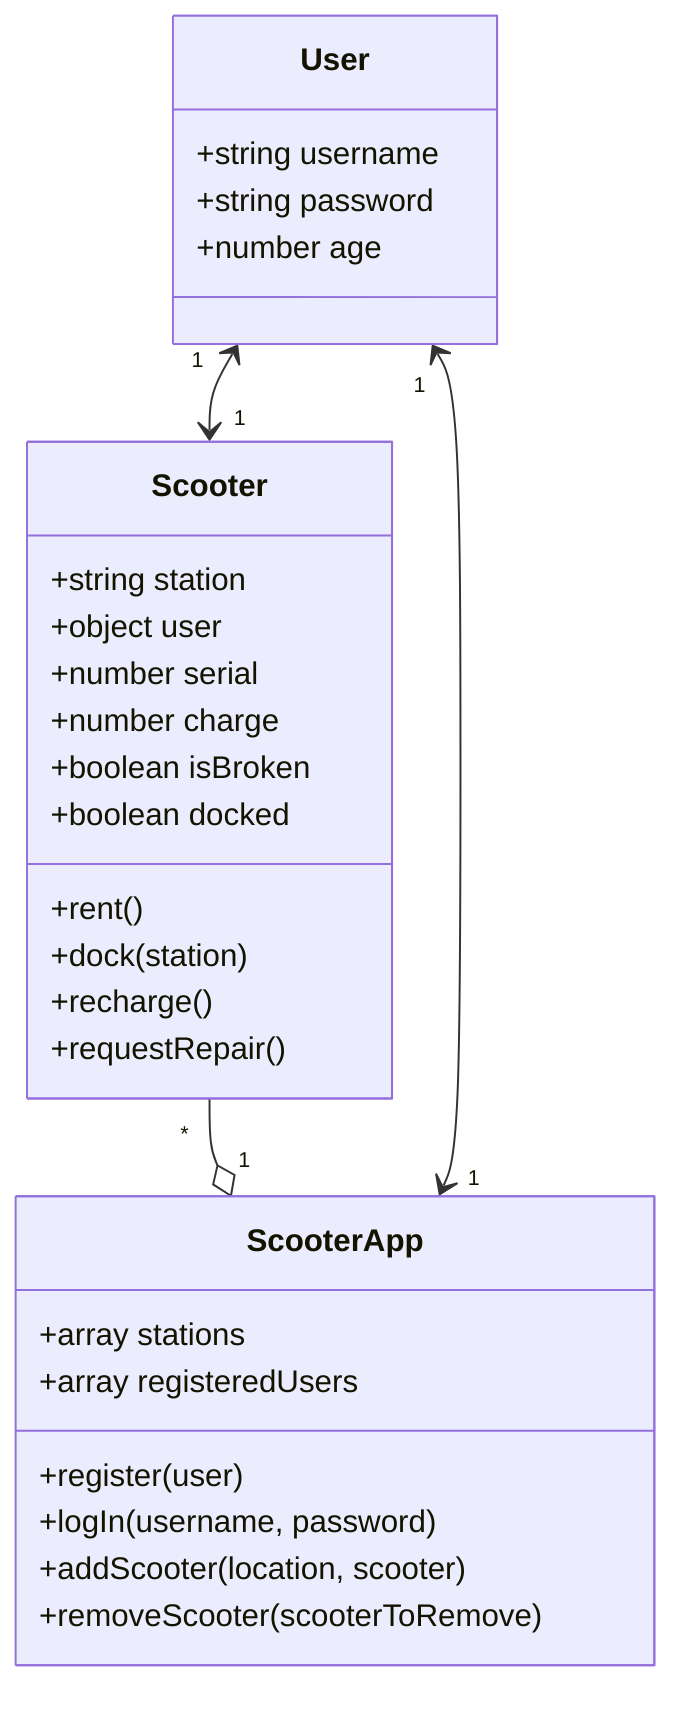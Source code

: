 classDiagram

    User "1" <--> "1" Scooter
    Scooter "*" --o "1" ScooterApp
    User "1" <--> "1" ScooterApp

class Scooter {
    +string station
    +object user
    +number serial
    +number charge
    +boolean isBroken
    +boolean docked

    +rent()
    +dock(station)
    +recharge()
    +requestRepair()
}

class User {
    +string username
    +string password
    +number age
}

class ScooterApp {
    +array stations
    +array registeredUsers

    +register(user)
    +logIn(username, password)
    +addScooter(location, scooter)
    +removeScooter(scooterToRemove)
}